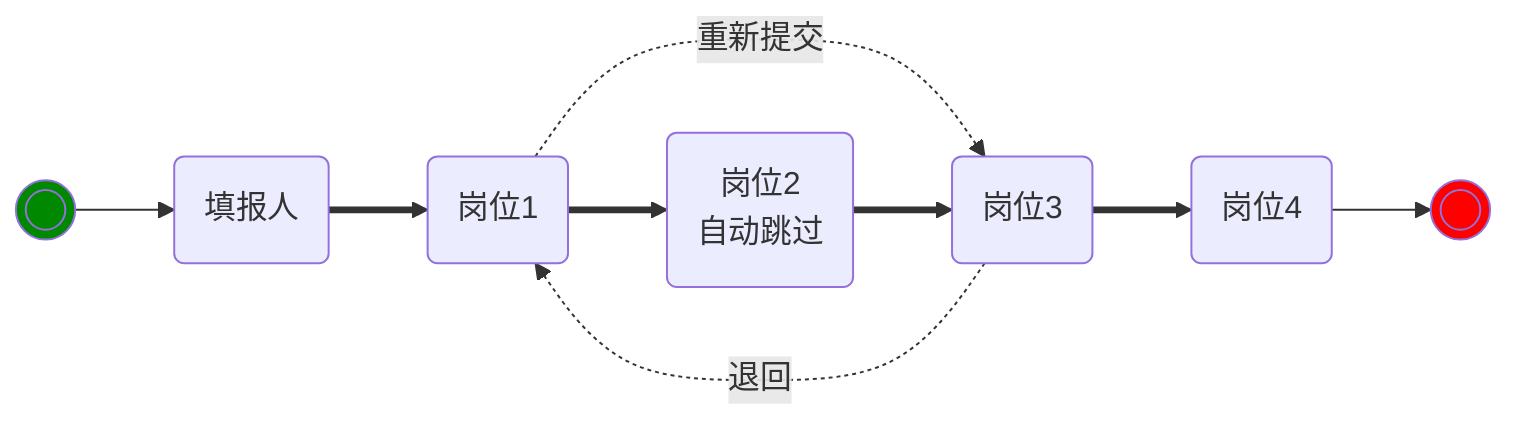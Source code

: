flowchart LR
	classDef sc fill:#080
	classDef ec fill:#f00
	node-2 -. 重新提交 .-> node-4
	node-start((( ))):::sc
	--> node-1(填报人)
	==> node-2(岗位1)
	==> node-3(岗位2\n自动跳过)
	==> node-4(岗位3)
	==> node-5(岗位4)
	--> node-end((( ))):::ec
	node-4 -. 退回 .-> node-2